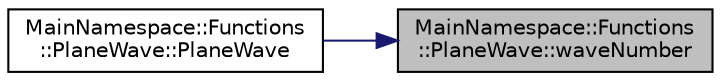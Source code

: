 digraph "MainNamespace::Functions::PlaneWave::waveNumber"
{
 // INTERACTIVE_SVG=YES
 // LATEX_PDF_SIZE
  edge [fontname="Helvetica",fontsize="10",labelfontname="Helvetica",labelfontsize="10"];
  node [fontname="Helvetica",fontsize="10",shape=record];
  rankdir="RL";
  Node1 [label="MainNamespace::Functions\l::PlaneWave::waveNumber",height=0.2,width=0.4,color="black", fillcolor="grey75", style="filled", fontcolor="black",tooltip="Getter."];
  Node1 -> Node2 [dir="back",color="midnightblue",fontsize="10",style="solid",fontname="Helvetica"];
  Node2 [label="MainNamespace::Functions\l::PlaneWave::PlaneWave",height=0.2,width=0.4,color="black", fillcolor="white", style="filled",URL="$class_main_namespace_1_1_functions_1_1_plane_wave.html#a9c3fb4f17e6477399344c06a1c5296c3",tooltip="Construct a reference plane wave."];
}
